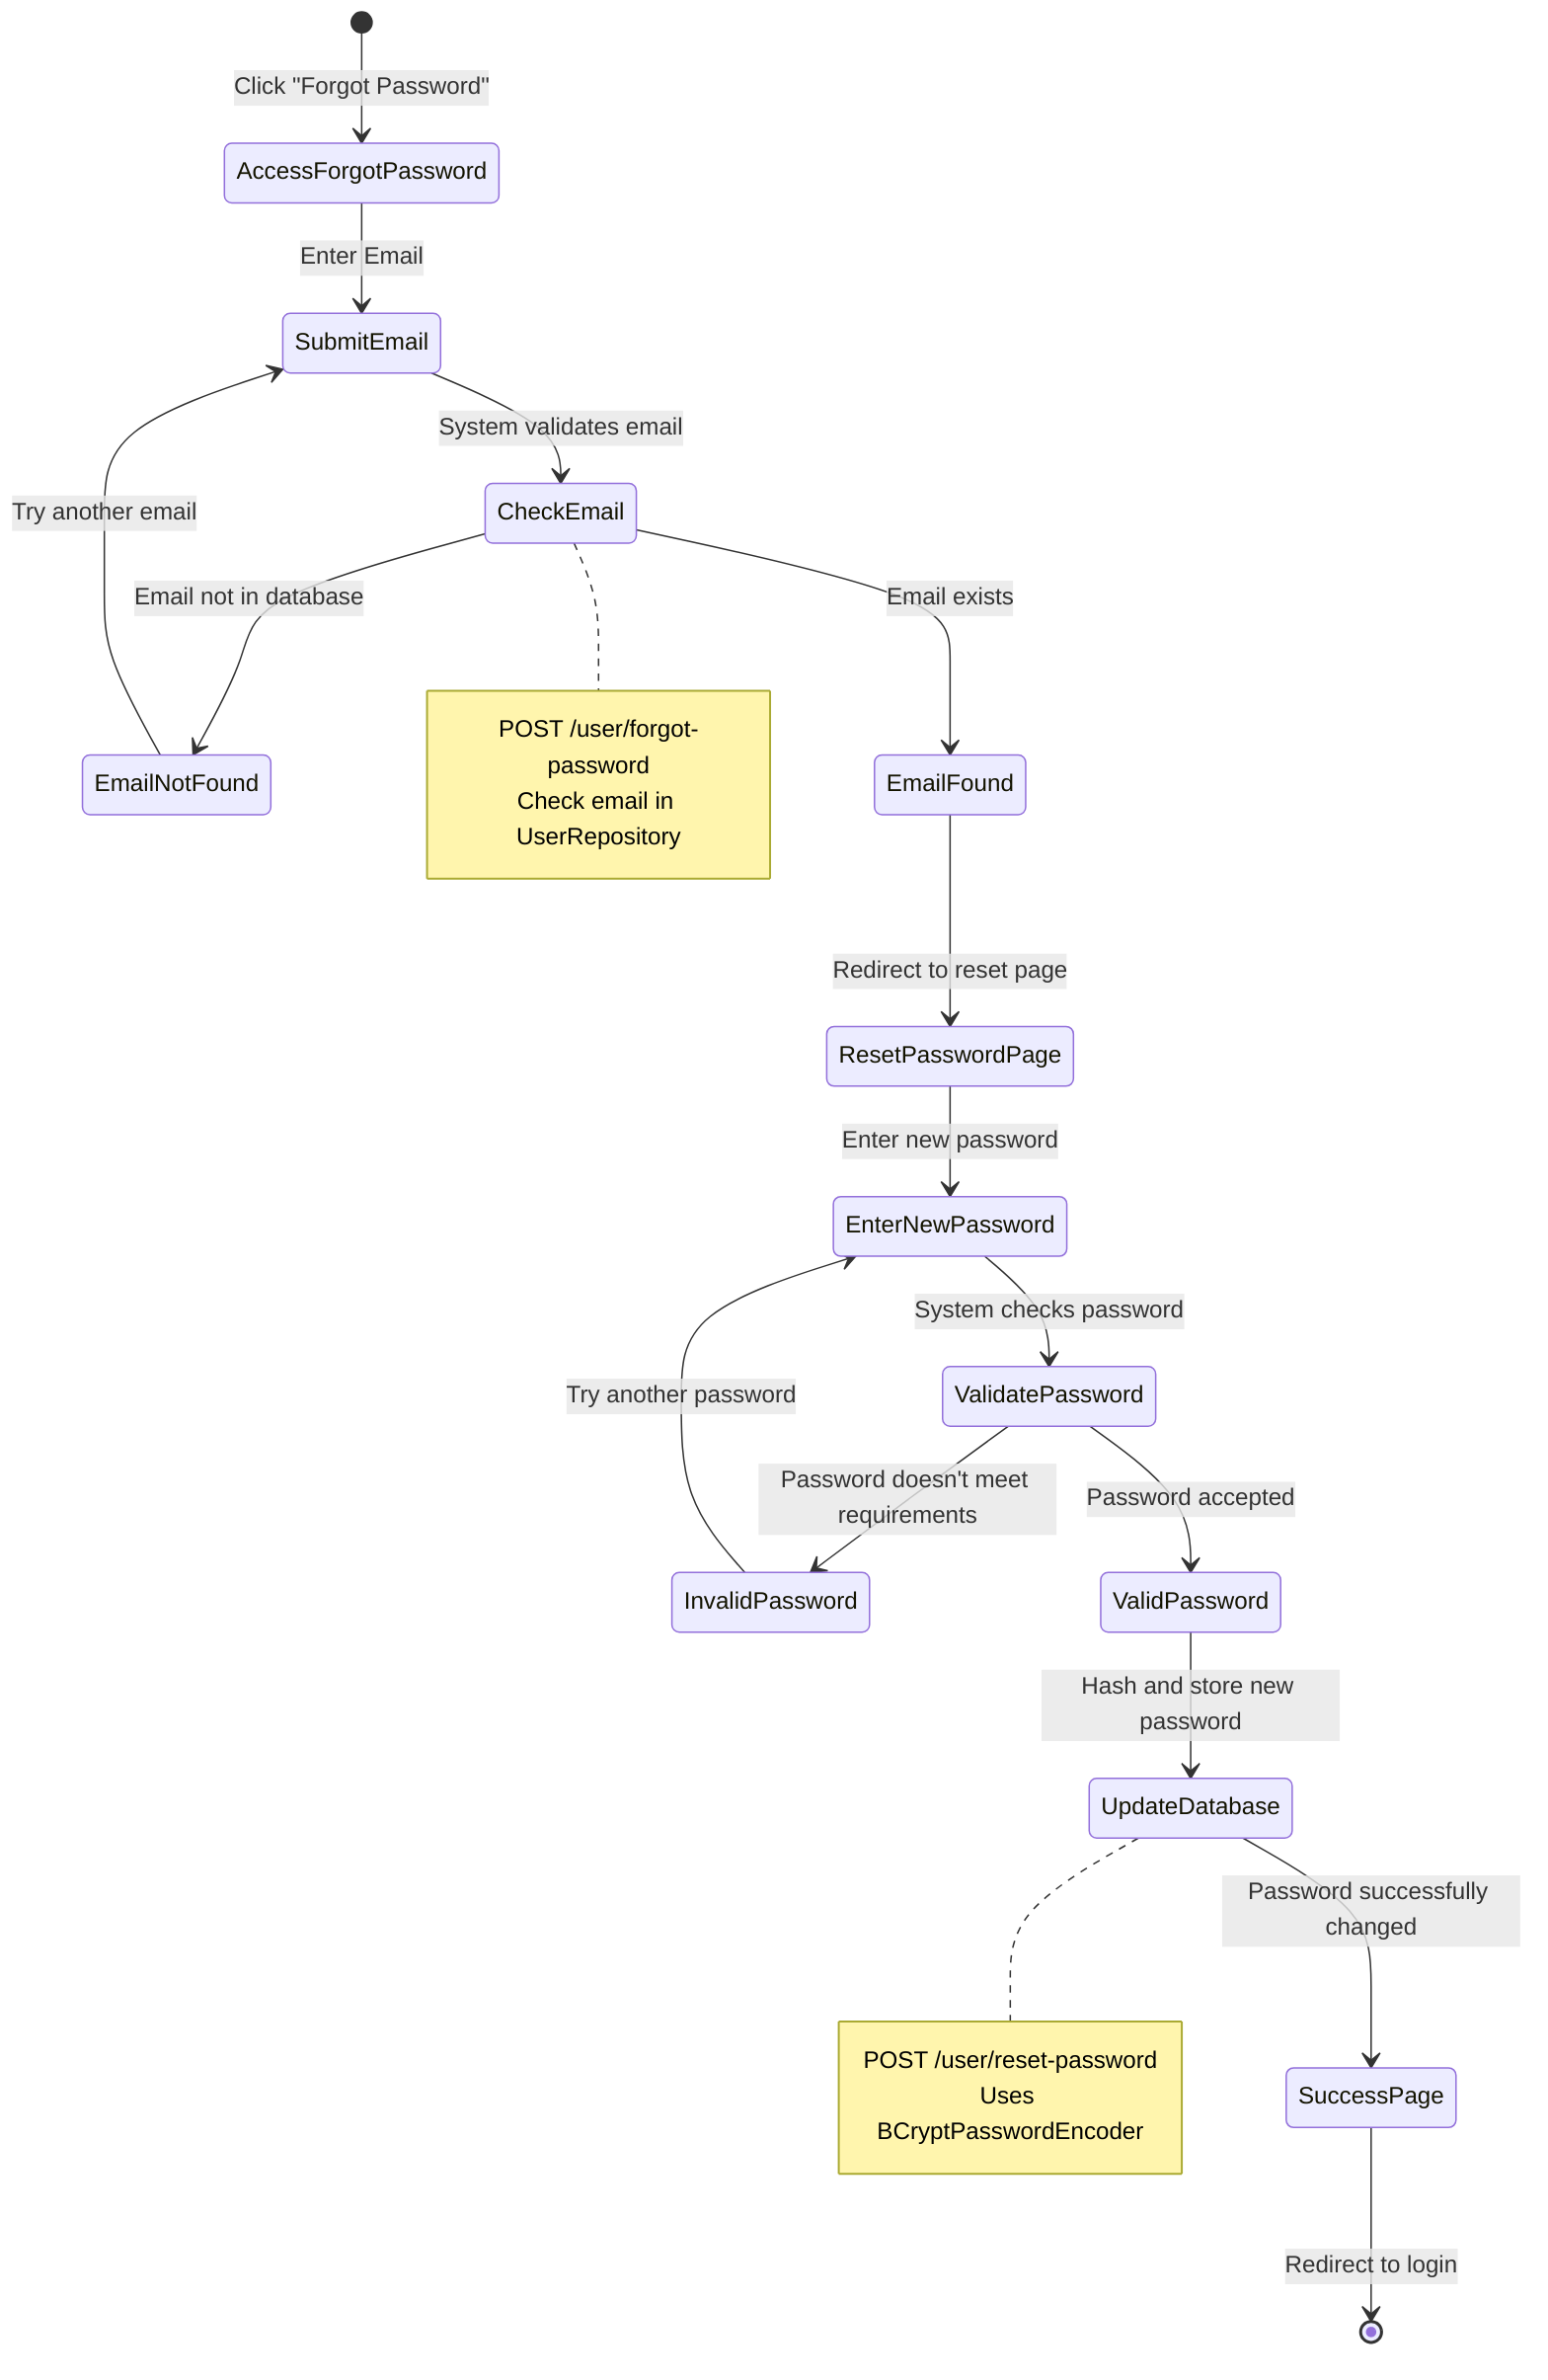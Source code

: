 stateDiagram-v2
    [*] --> AccessForgotPassword: Click "Forgot Password"
    AccessForgotPassword --> SubmitEmail: Enter Email
    
    SubmitEmail --> CheckEmail: System validates email
    CheckEmail --> EmailNotFound: Email not in database
    CheckEmail --> EmailFound: Email exists
    
    EmailNotFound --> SubmitEmail: Try another email
    
    EmailFound --> ResetPasswordPage: Redirect to reset page
    ResetPasswordPage --> EnterNewPassword: Enter new password
    
    EnterNewPassword --> ValidatePassword: System checks password
    ValidatePassword --> InvalidPassword: Password doesn't meet requirements
    ValidatePassword --> ValidPassword: Password accepted
    
    InvalidPassword --> EnterNewPassword: Try another password
    
    ValidPassword --> UpdateDatabase: Hash and store new password
    UpdateDatabase --> SuccessPage: Password successfully changed
    
    SuccessPage --> [*]: Redirect to login
    
    note right of CheckEmail
        POST /user/forgot-password
        Check email in UserRepository
    end note
    
    note right of UpdateDatabase
        POST /user/reset-password
        Uses BCryptPasswordEncoder
    end note